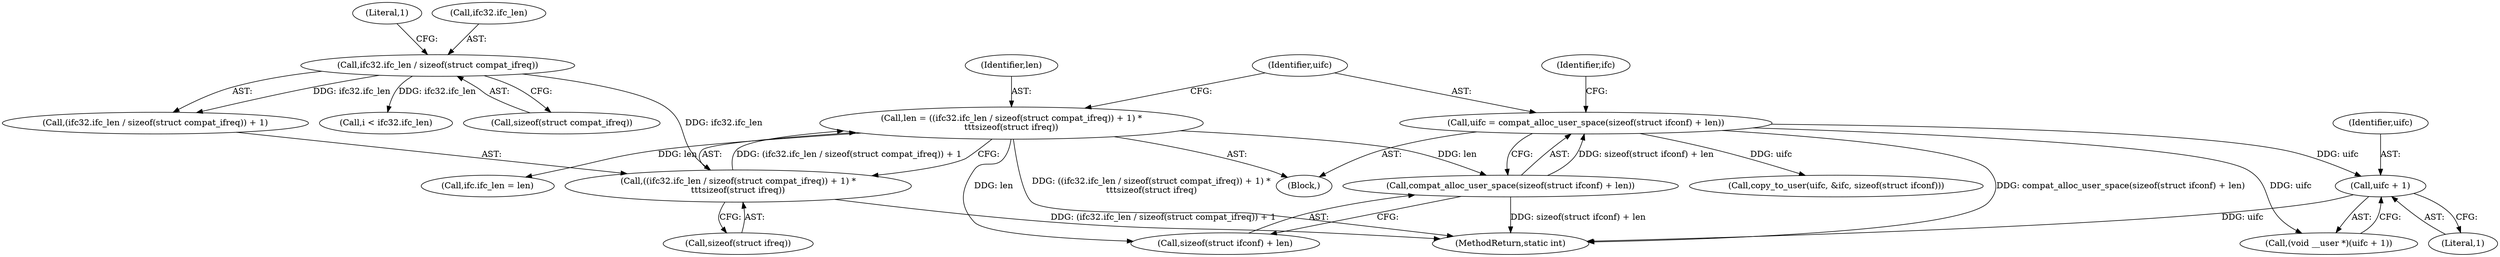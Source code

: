 digraph "0_linux_43da5f2e0d0c69ded3d51907d9552310a6b545e8@pointer" {
"1000192" [label="(Call,uifc + 1)"];
"1000172" [label="(Call,uifc = compat_alloc_user_space(sizeof(struct ifconf) + len))"];
"1000174" [label="(Call,compat_alloc_user_space(sizeof(struct ifconf) + len))"];
"1000159" [label="(Call,len = ((ifc32.ifc_len / sizeof(struct compat_ifreq)) + 1) *\n\t\t\tsizeof(struct ifreq))"];
"1000161" [label="(Call,((ifc32.ifc_len / sizeof(struct compat_ifreq)) + 1) *\n\t\t\tsizeof(struct ifreq))"];
"1000163" [label="(Call,ifc32.ifc_len / sizeof(struct compat_ifreq))"];
"1000169" [label="(Literal,1)"];
"1000174" [label="(Call,compat_alloc_user_space(sizeof(struct ifconf) + len))"];
"1000193" [label="(Identifier,uifc)"];
"1000173" [label="(Identifier,uifc)"];
"1000167" [label="(Call,sizeof(struct compat_ifreq))"];
"1000205" [label="(Call,i < ifc32.ifc_len)"];
"1000190" [label="(Call,(void __user *)(uifc + 1))"];
"1000157" [label="(Block,)"];
"1000161" [label="(Call,((ifc32.ifc_len / sizeof(struct compat_ifreq)) + 1) *\n\t\t\tsizeof(struct ifreq))"];
"1000164" [label="(Call,ifc32.ifc_len)"];
"1000192" [label="(Call,uifc + 1)"];
"1000359" [label="(MethodReturn,static int)"];
"1000175" [label="(Call,sizeof(struct ifconf) + len)"];
"1000159" [label="(Call,len = ((ifc32.ifc_len / sizeof(struct compat_ifreq)) + 1) *\n\t\t\tsizeof(struct ifreq))"];
"1000162" [label="(Call,(ifc32.ifc_len / sizeof(struct compat_ifreq)) + 1)"];
"1000194" [label="(Literal,1)"];
"1000172" [label="(Call,uifc = compat_alloc_user_space(sizeof(struct ifconf) + len))"];
"1000229" [label="(Call,copy_to_user(uifc, &ifc, sizeof(struct ifconf)))"];
"1000160" [label="(Identifier,len)"];
"1000179" [label="(Call,ifc.ifc_len = len)"];
"1000163" [label="(Call,ifc32.ifc_len / sizeof(struct compat_ifreq))"];
"1000170" [label="(Call,sizeof(struct ifreq))"];
"1000181" [label="(Identifier,ifc)"];
"1000192" -> "1000190"  [label="AST: "];
"1000192" -> "1000194"  [label="CFG: "];
"1000193" -> "1000192"  [label="AST: "];
"1000194" -> "1000192"  [label="AST: "];
"1000190" -> "1000192"  [label="CFG: "];
"1000192" -> "1000359"  [label="DDG: uifc"];
"1000172" -> "1000192"  [label="DDG: uifc"];
"1000172" -> "1000157"  [label="AST: "];
"1000172" -> "1000174"  [label="CFG: "];
"1000173" -> "1000172"  [label="AST: "];
"1000174" -> "1000172"  [label="AST: "];
"1000181" -> "1000172"  [label="CFG: "];
"1000172" -> "1000359"  [label="DDG: compat_alloc_user_space(sizeof(struct ifconf) + len)"];
"1000174" -> "1000172"  [label="DDG: sizeof(struct ifconf) + len"];
"1000172" -> "1000190"  [label="DDG: uifc"];
"1000172" -> "1000229"  [label="DDG: uifc"];
"1000174" -> "1000175"  [label="CFG: "];
"1000175" -> "1000174"  [label="AST: "];
"1000174" -> "1000359"  [label="DDG: sizeof(struct ifconf) + len"];
"1000159" -> "1000174"  [label="DDG: len"];
"1000159" -> "1000157"  [label="AST: "];
"1000159" -> "1000161"  [label="CFG: "];
"1000160" -> "1000159"  [label="AST: "];
"1000161" -> "1000159"  [label="AST: "];
"1000173" -> "1000159"  [label="CFG: "];
"1000159" -> "1000359"  [label="DDG: ((ifc32.ifc_len / sizeof(struct compat_ifreq)) + 1) *\n\t\t\tsizeof(struct ifreq)"];
"1000161" -> "1000159"  [label="DDG: (ifc32.ifc_len / sizeof(struct compat_ifreq)) + 1"];
"1000159" -> "1000175"  [label="DDG: len"];
"1000159" -> "1000179"  [label="DDG: len"];
"1000161" -> "1000170"  [label="CFG: "];
"1000162" -> "1000161"  [label="AST: "];
"1000170" -> "1000161"  [label="AST: "];
"1000161" -> "1000359"  [label="DDG: (ifc32.ifc_len / sizeof(struct compat_ifreq)) + 1"];
"1000163" -> "1000161"  [label="DDG: ifc32.ifc_len"];
"1000163" -> "1000162"  [label="AST: "];
"1000163" -> "1000167"  [label="CFG: "];
"1000164" -> "1000163"  [label="AST: "];
"1000167" -> "1000163"  [label="AST: "];
"1000169" -> "1000163"  [label="CFG: "];
"1000163" -> "1000162"  [label="DDG: ifc32.ifc_len"];
"1000163" -> "1000205"  [label="DDG: ifc32.ifc_len"];
}
